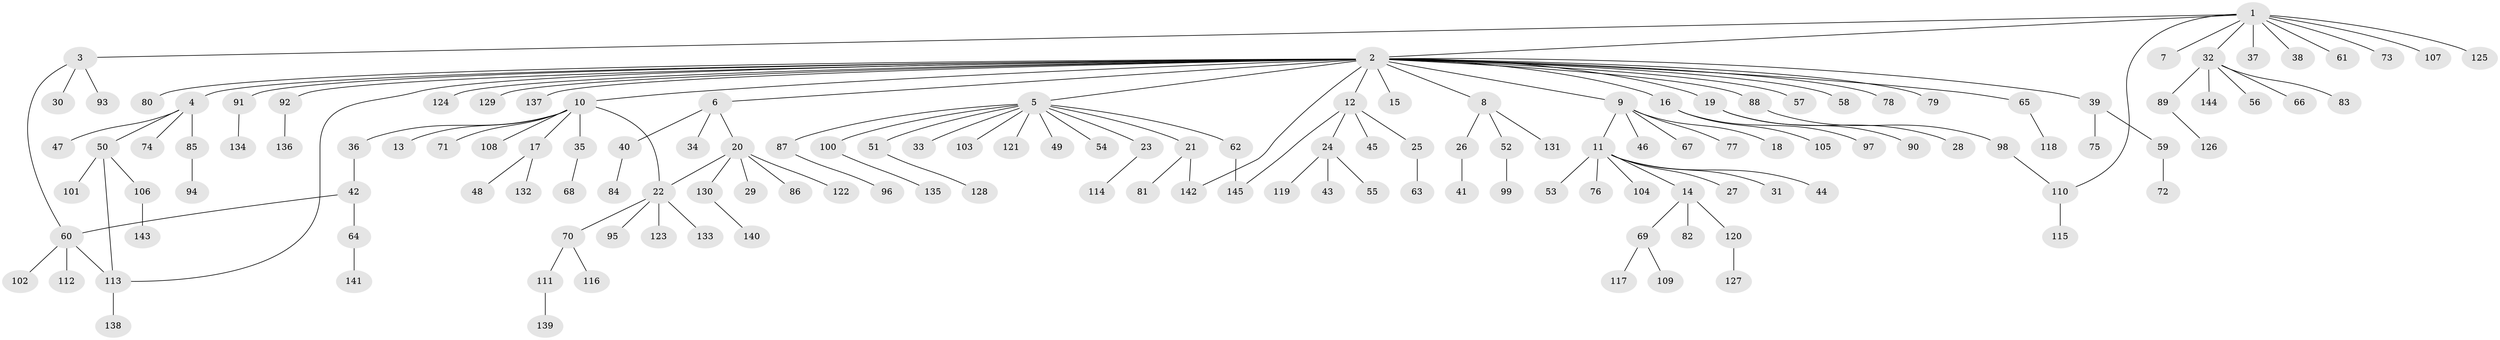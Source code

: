 // Generated by graph-tools (version 1.1) at 2025/49/03/09/25 03:49:49]
// undirected, 145 vertices, 151 edges
graph export_dot {
graph [start="1"]
  node [color=gray90,style=filled];
  1;
  2;
  3;
  4;
  5;
  6;
  7;
  8;
  9;
  10;
  11;
  12;
  13;
  14;
  15;
  16;
  17;
  18;
  19;
  20;
  21;
  22;
  23;
  24;
  25;
  26;
  27;
  28;
  29;
  30;
  31;
  32;
  33;
  34;
  35;
  36;
  37;
  38;
  39;
  40;
  41;
  42;
  43;
  44;
  45;
  46;
  47;
  48;
  49;
  50;
  51;
  52;
  53;
  54;
  55;
  56;
  57;
  58;
  59;
  60;
  61;
  62;
  63;
  64;
  65;
  66;
  67;
  68;
  69;
  70;
  71;
  72;
  73;
  74;
  75;
  76;
  77;
  78;
  79;
  80;
  81;
  82;
  83;
  84;
  85;
  86;
  87;
  88;
  89;
  90;
  91;
  92;
  93;
  94;
  95;
  96;
  97;
  98;
  99;
  100;
  101;
  102;
  103;
  104;
  105;
  106;
  107;
  108;
  109;
  110;
  111;
  112;
  113;
  114;
  115;
  116;
  117;
  118;
  119;
  120;
  121;
  122;
  123;
  124;
  125;
  126;
  127;
  128;
  129;
  130;
  131;
  132;
  133;
  134;
  135;
  136;
  137;
  138;
  139;
  140;
  141;
  142;
  143;
  144;
  145;
  1 -- 2;
  1 -- 3;
  1 -- 7;
  1 -- 32;
  1 -- 37;
  1 -- 38;
  1 -- 61;
  1 -- 73;
  1 -- 107;
  1 -- 110;
  1 -- 125;
  2 -- 4;
  2 -- 5;
  2 -- 6;
  2 -- 8;
  2 -- 9;
  2 -- 10;
  2 -- 12;
  2 -- 15;
  2 -- 16;
  2 -- 19;
  2 -- 39;
  2 -- 57;
  2 -- 58;
  2 -- 65;
  2 -- 78;
  2 -- 79;
  2 -- 80;
  2 -- 88;
  2 -- 91;
  2 -- 92;
  2 -- 113;
  2 -- 124;
  2 -- 129;
  2 -- 137;
  2 -- 142;
  3 -- 30;
  3 -- 60;
  3 -- 93;
  4 -- 47;
  4 -- 50;
  4 -- 74;
  4 -- 85;
  5 -- 21;
  5 -- 23;
  5 -- 33;
  5 -- 49;
  5 -- 51;
  5 -- 54;
  5 -- 62;
  5 -- 87;
  5 -- 100;
  5 -- 103;
  5 -- 121;
  6 -- 20;
  6 -- 34;
  6 -- 40;
  8 -- 26;
  8 -- 52;
  8 -- 131;
  9 -- 11;
  9 -- 18;
  9 -- 46;
  9 -- 67;
  9 -- 77;
  10 -- 13;
  10 -- 17;
  10 -- 22;
  10 -- 35;
  10 -- 36;
  10 -- 71;
  10 -- 108;
  11 -- 14;
  11 -- 27;
  11 -- 31;
  11 -- 44;
  11 -- 53;
  11 -- 76;
  11 -- 104;
  12 -- 24;
  12 -- 25;
  12 -- 45;
  12 -- 145;
  14 -- 69;
  14 -- 82;
  14 -- 120;
  16 -- 97;
  16 -- 105;
  17 -- 48;
  17 -- 132;
  19 -- 28;
  19 -- 90;
  20 -- 22;
  20 -- 29;
  20 -- 86;
  20 -- 122;
  20 -- 130;
  21 -- 81;
  21 -- 142;
  22 -- 70;
  22 -- 95;
  22 -- 123;
  22 -- 133;
  23 -- 114;
  24 -- 43;
  24 -- 55;
  24 -- 119;
  25 -- 63;
  26 -- 41;
  32 -- 56;
  32 -- 66;
  32 -- 83;
  32 -- 89;
  32 -- 144;
  35 -- 68;
  36 -- 42;
  39 -- 59;
  39 -- 75;
  40 -- 84;
  42 -- 60;
  42 -- 64;
  50 -- 101;
  50 -- 106;
  50 -- 113;
  51 -- 128;
  52 -- 99;
  59 -- 72;
  60 -- 102;
  60 -- 112;
  60 -- 113;
  62 -- 145;
  64 -- 141;
  65 -- 118;
  69 -- 109;
  69 -- 117;
  70 -- 111;
  70 -- 116;
  85 -- 94;
  87 -- 96;
  88 -- 98;
  89 -- 126;
  91 -- 134;
  92 -- 136;
  98 -- 110;
  100 -- 135;
  106 -- 143;
  110 -- 115;
  111 -- 139;
  113 -- 138;
  120 -- 127;
  130 -- 140;
}
